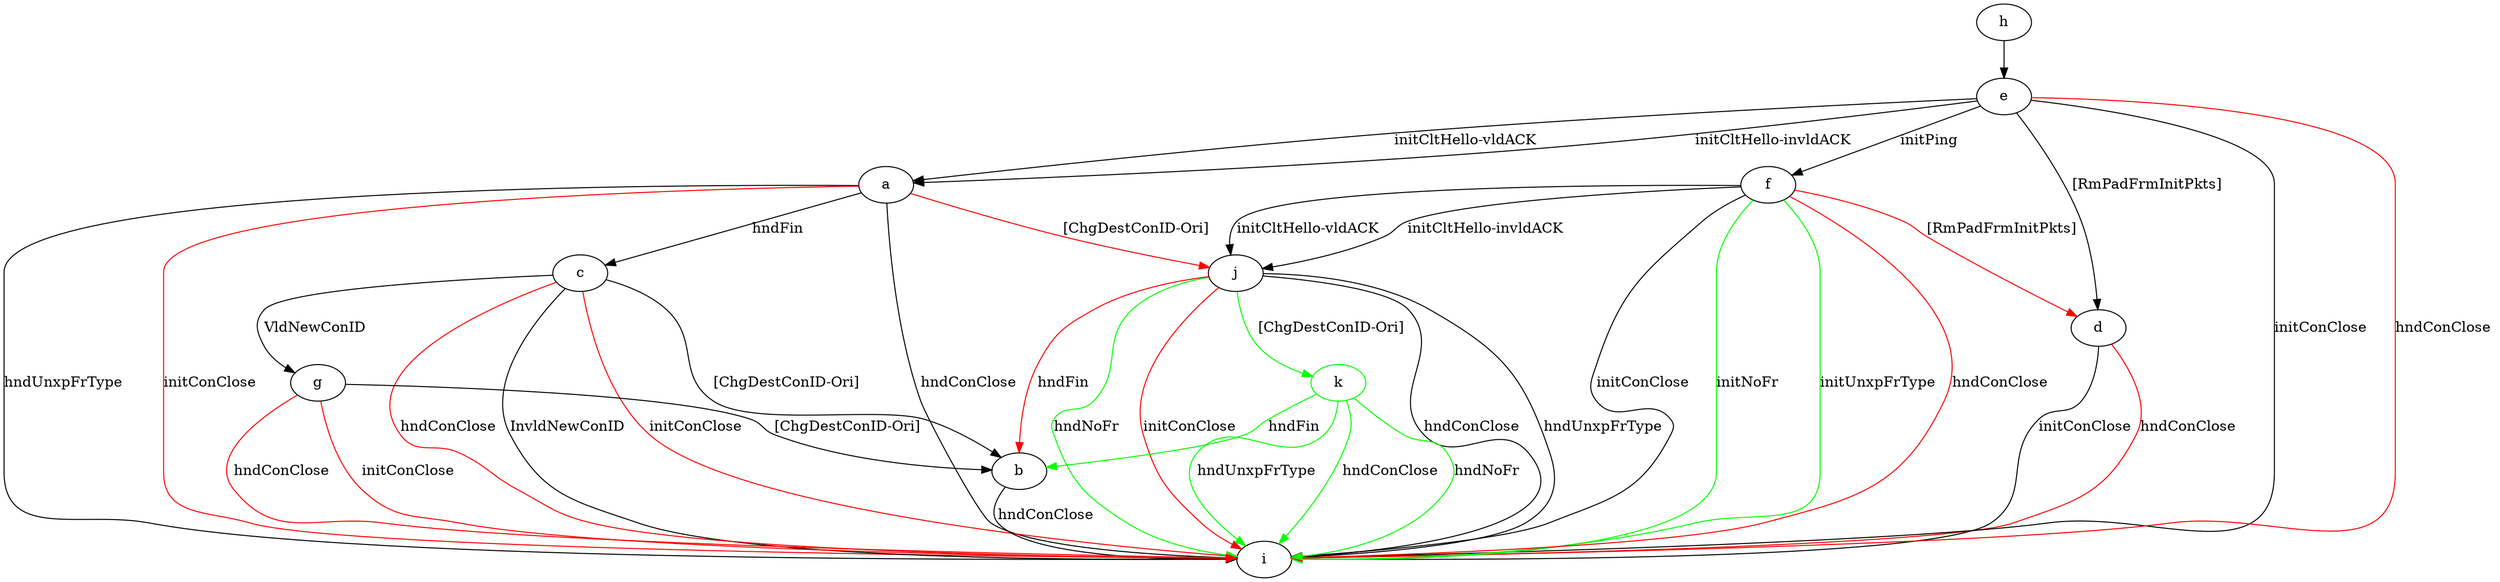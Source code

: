 digraph "" {
	a -> c	[key=0,
		label="hndFin "];
	a -> i	[key=0,
		label="hndConClose "];
	a -> i	[key=1,
		label="hndUnxpFrType "];
	a -> i	[key=2,
		color=red,
		label="initConClose "];
	a -> j	[key=0,
		color=red,
		label="[ChgDestConID-Ori] "];
	b -> i	[key=0,
		label="hndConClose "];
	c -> b	[key=0,
		label="[ChgDestConID-Ori] "];
	c -> g	[key=0,
		label="VldNewConID "];
	c -> i	[key=0,
		label="InvldNewConID "];
	c -> i	[key=1,
		color=red,
		label="initConClose "];
	c -> i	[key=2,
		color=red,
		label="hndConClose "];
	d -> i	[key=0,
		label="initConClose "];
	d -> i	[key=1,
		color=red,
		label="hndConClose "];
	e -> a	[key=0,
		label="initCltHello-vldACK "];
	e -> a	[key=1,
		label="initCltHello-invldACK "];
	e -> d	[key=0,
		label="[RmPadFrmInitPkts] "];
	e -> f	[key=0,
		label="initPing "];
	e -> i	[key=0,
		label="initConClose "];
	e -> i	[key=1,
		color=red,
		label="hndConClose "];
	f -> d	[key=0,
		color=red,
		label="[RmPadFrmInitPkts] "];
	f -> i	[key=0,
		label="initConClose "];
	f -> i	[key=1,
		color=green,
		label="initNoFr "];
	f -> i	[key=2,
		color=green,
		label="initUnxpFrType "];
	f -> i	[key=3,
		color=red,
		label="hndConClose "];
	f -> j	[key=0,
		label="initCltHello-vldACK "];
	f -> j	[key=1,
		label="initCltHello-invldACK "];
	g -> b	[key=0,
		label="[ChgDestConID-Ori] "];
	g -> i	[key=0,
		color=red,
		label="initConClose "];
	g -> i	[key=1,
		color=red,
		label="hndConClose "];
	h -> e	[key=0];
	j -> b	[key=0,
		color=red,
		label="hndFin "];
	j -> i	[key=0,
		label="hndConClose "];
	j -> i	[key=1,
		label="hndUnxpFrType "];
	j -> i	[key=2,
		color=green,
		label="hndNoFr "];
	j -> i	[key=3,
		color=red,
		label="initConClose "];
	k	[color=green];
	j -> k	[key=0,
		color=green,
		label="[ChgDestConID-Ori] "];
	k -> b	[key=0,
		color=green,
		label="hndFin "];
	k -> i	[key=0,
		color=green,
		label="hndConClose "];
	k -> i	[key=1,
		color=green,
		label="hndNoFr "];
	k -> i	[key=2,
		color=green,
		label="hndUnxpFrType "];
}
